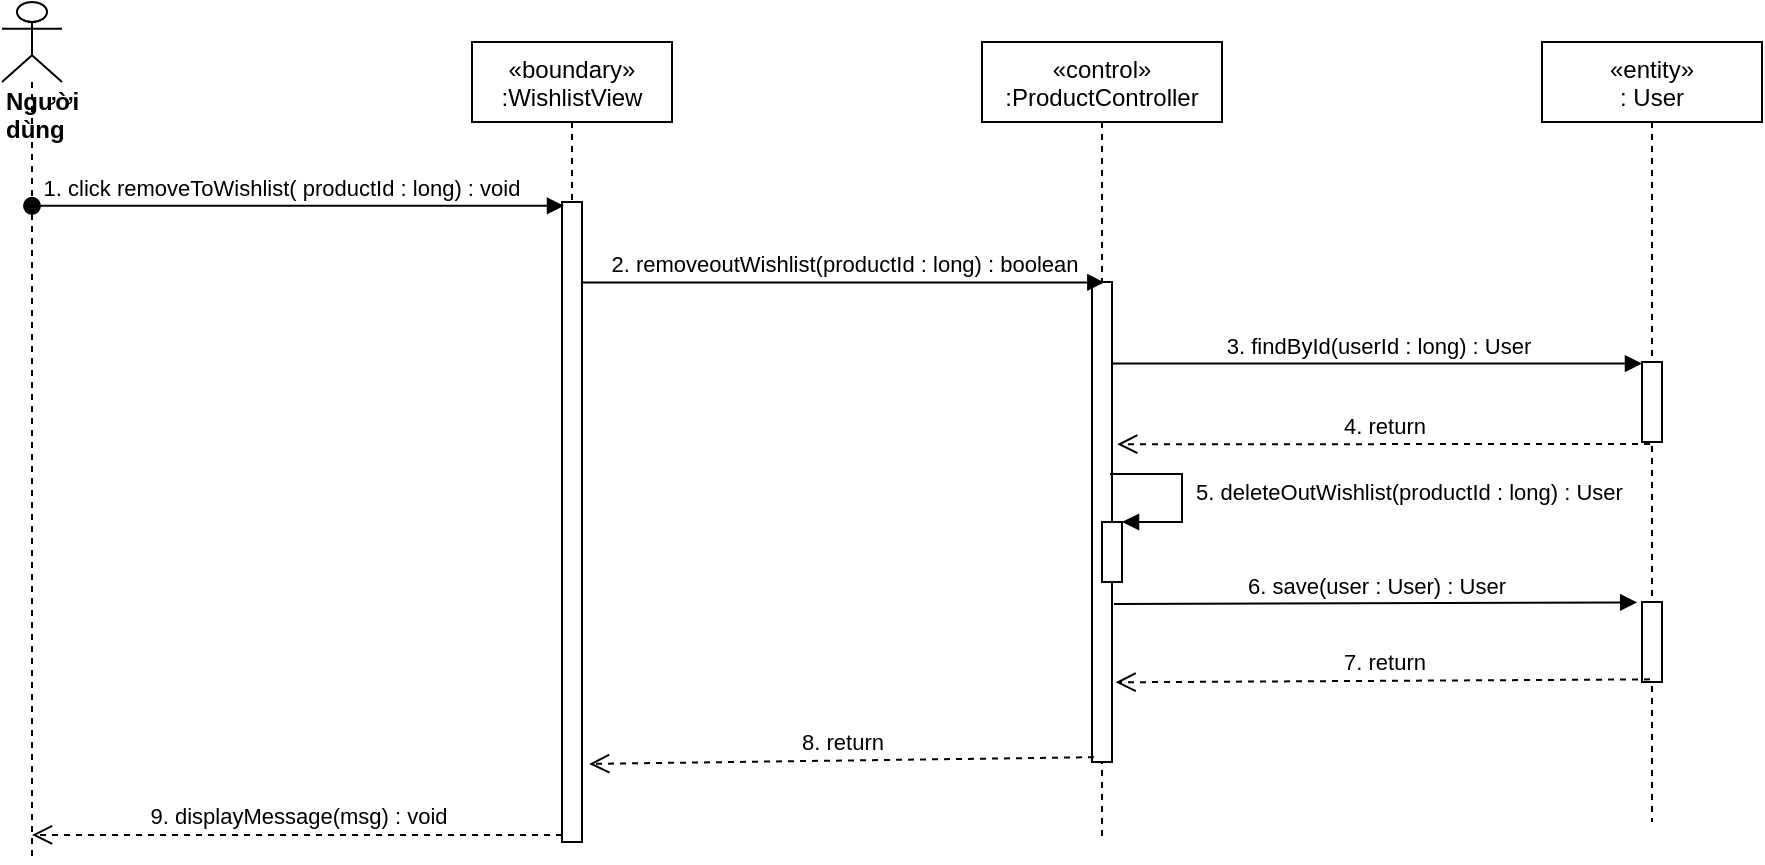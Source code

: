 <mxfile version="14.7.6" type="device"><diagram id="kgpKYQtTHZ0yAKxKKP6v" name="Page-1"><mxGraphModel dx="1038" dy="521" grid="1" gridSize="10" guides="1" tooltips="1" connect="1" arrows="1" fold="1" page="1" pageScale="1" pageWidth="850" pageHeight="1100" math="0" shadow="0"><root><mxCell id="0"/><mxCell id="1" parent="0"/><mxCell id="tIWchhPmsuNAivtg-AUk-1" value="«boundary»&#10;:WishlistView" style="shape=umlLifeline;perimeter=lifelinePerimeter;container=1;collapsible=0;recursiveResize=0;rounded=0;shadow=0;strokeWidth=1;" parent="1" vertex="1"><mxGeometry x="325" y="80" width="100" height="400" as="geometry"/></mxCell><mxCell id="tIWchhPmsuNAivtg-AUk-2" value="" style="points=[];perimeter=orthogonalPerimeter;rounded=0;shadow=0;strokeWidth=1;" parent="tIWchhPmsuNAivtg-AUk-1" vertex="1"><mxGeometry x="45" y="80" width="10" height="320" as="geometry"/></mxCell><mxCell id="tIWchhPmsuNAivtg-AUk-4" value="«control»&#10;:ProductController" style="shape=umlLifeline;perimeter=lifelinePerimeter;container=1;collapsible=0;recursiveResize=0;rounded=0;shadow=0;strokeWidth=1;" parent="1" vertex="1"><mxGeometry x="580" y="80" width="120" height="400" as="geometry"/></mxCell><mxCell id="tIWchhPmsuNAivtg-AUk-5" value="" style="points=[];perimeter=orthogonalPerimeter;rounded=0;shadow=0;strokeWidth=1;" parent="tIWchhPmsuNAivtg-AUk-4" vertex="1"><mxGeometry x="55" y="120" width="10" height="240" as="geometry"/></mxCell><mxCell id="tIWchhPmsuNAivtg-AUk-6" value="&lt;div&gt;&lt;b&gt;Người dùng&lt;/b&gt;&lt;/div&gt;" style="shape=umlLifeline;participant=umlActor;perimeter=lifelinePerimeter;whiteSpace=wrap;html=1;container=1;collapsible=0;recursiveResize=0;verticalAlign=top;spacingTop=36;outlineConnect=0;align=left;" parent="1" vertex="1"><mxGeometry x="90" y="60" width="30" height="430" as="geometry"/></mxCell><mxCell id="tIWchhPmsuNAivtg-AUk-7" value="1. click removeToWishlist( productId : long) : void" style="verticalAlign=bottom;startArrow=oval;endArrow=block;startSize=8;shadow=0;strokeWidth=1;entryX=0.1;entryY=0.006;entryDx=0;entryDy=0;entryPerimeter=0;" parent="1" source="tIWchhPmsuNAivtg-AUk-6" target="tIWchhPmsuNAivtg-AUk-2" edge="1"><mxGeometry x="-0.06" relative="1" as="geometry"><mxPoint x="100" y="170" as="sourcePoint"/><mxPoint as="offset"/></mxGeometry></mxCell><mxCell id="tIWchhPmsuNAivtg-AUk-10" value="2. removeoutWishlist(productId : long) : boolean" style="html=1;verticalAlign=bottom;endArrow=block;entryX=0.617;entryY=0.001;entryDx=0;entryDy=0;entryPerimeter=0;" parent="1" source="tIWchhPmsuNAivtg-AUk-2" target="tIWchhPmsuNAivtg-AUk-5" edge="1"><mxGeometry width="80" relative="1" as="geometry"><mxPoint x="320" y="248" as="sourcePoint"/><mxPoint x="500" y="210" as="targetPoint"/></mxGeometry></mxCell><mxCell id="tIWchhPmsuNAivtg-AUk-14" value="«entity»&#10;: User" style="shape=umlLifeline;perimeter=lifelinePerimeter;container=1;collapsible=0;recursiveResize=0;rounded=0;shadow=0;strokeWidth=1;" parent="1" vertex="1"><mxGeometry x="860" y="80" width="110" height="390" as="geometry"/></mxCell><mxCell id="tIWchhPmsuNAivtg-AUk-15" value="" style="points=[];perimeter=orthogonalPerimeter;rounded=0;shadow=0;strokeWidth=1;" parent="tIWchhPmsuNAivtg-AUk-14" vertex="1"><mxGeometry x="50" y="160" width="10" height="40" as="geometry"/></mxCell><mxCell id="cdOG3JwSZ4mCm6f0ERZ5-1" value="" style="html=1;points=[];perimeter=orthogonalPerimeter;" parent="tIWchhPmsuNAivtg-AUk-14" vertex="1"><mxGeometry x="50" y="280" width="10" height="40" as="geometry"/></mxCell><mxCell id="tIWchhPmsuNAivtg-AUk-16" value="3. findById(userId : long) : User" style="html=1;verticalAlign=bottom;endArrow=block;entryX=0;entryY=0.02;entryDx=0;entryDy=0;entryPerimeter=0;" parent="1" target="tIWchhPmsuNAivtg-AUk-15" edge="1" source="tIWchhPmsuNAivtg-AUk-5"><mxGeometry width="80" relative="1" as="geometry"><mxPoint x="646" y="221" as="sourcePoint"/><mxPoint x="840" y="260" as="targetPoint"/></mxGeometry></mxCell><mxCell id="tIWchhPmsuNAivtg-AUk-17" value="4. return" style="html=1;verticalAlign=bottom;endArrow=open;dashed=1;endSize=8;entryX=1.26;entryY=0.338;entryDx=0;entryDy=0;entryPerimeter=0;exitX=0.4;exitY=1.025;exitDx=0;exitDy=0;exitPerimeter=0;" parent="1" source="tIWchhPmsuNAivtg-AUk-15" target="tIWchhPmsuNAivtg-AUk-5" edge="1"><mxGeometry relative="1" as="geometry"><mxPoint x="1130" y="255" as="sourcePoint"/><mxPoint x="947" y="279" as="targetPoint"/></mxGeometry></mxCell><mxCell id="tIWchhPmsuNAivtg-AUk-18" value="6. save(user : User) : User" style="html=1;verticalAlign=bottom;endArrow=block;exitX=1.1;exitY=0.671;exitDx=0;exitDy=0;exitPerimeter=0;entryX=-0.24;entryY=0.005;entryDx=0;entryDy=0;entryPerimeter=0;" parent="1" target="cdOG3JwSZ4mCm6f0ERZ5-1" edge="1" source="tIWchhPmsuNAivtg-AUk-5"><mxGeometry width="80" relative="1" as="geometry"><mxPoint x="645" y="345" as="sourcePoint"/><mxPoint x="890" y="360" as="targetPoint"/></mxGeometry></mxCell><mxCell id="tIWchhPmsuNAivtg-AUk-19" value="" style="html=1;points=[];perimeter=orthogonalPerimeter;" parent="1" vertex="1"><mxGeometry x="640" y="320" width="10" height="30" as="geometry"/></mxCell><mxCell id="tIWchhPmsuNAivtg-AUk-20" value="&amp;nbsp;5. deleteOutWishlist(productId : long) : User" style="edgeStyle=orthogonalEdgeStyle;html=1;align=left;spacingLeft=2;endArrow=block;rounded=0;entryX=1;entryY=0;exitX=0.9;exitY=0.4;exitDx=0;exitDy=0;exitPerimeter=0;" parent="1" source="tIWchhPmsuNAivtg-AUk-5" target="tIWchhPmsuNAivtg-AUk-19" edge="1"><mxGeometry relative="1" as="geometry"><mxPoint x="650" y="281" as="sourcePoint"/><Array as="points"><mxPoint x="680" y="296"/><mxPoint x="680" y="320"/></Array></mxGeometry></mxCell><mxCell id="tIWchhPmsuNAivtg-AUk-21" value="7. return" style="html=1;verticalAlign=bottom;endArrow=open;dashed=1;endSize=8;exitX=0.4;exitY=0.967;exitDx=0;exitDy=0;exitPerimeter=0;entryX=1.18;entryY=0.834;entryDx=0;entryDy=0;entryPerimeter=0;" parent="1" source="cdOG3JwSZ4mCm6f0ERZ5-1" target="tIWchhPmsuNAivtg-AUk-5" edge="1"><mxGeometry relative="1" as="geometry"><mxPoint x="1120" y="369" as="sourcePoint"/><mxPoint x="660" y="369" as="targetPoint"/></mxGeometry></mxCell><mxCell id="tyd3f3vzIIPUQ48LD5m3-1" value="8. return" style="html=1;verticalAlign=bottom;endArrow=open;dashed=1;endSize=8;exitX=0.1;exitY=0.99;exitDx=0;exitDy=0;exitPerimeter=0;entryX=1.36;entryY=0.878;entryDx=0;entryDy=0;entryPerimeter=0;" parent="1" source="tIWchhPmsuNAivtg-AUk-5" target="tIWchhPmsuNAivtg-AUk-2" edge="1"><mxGeometry relative="1" as="geometry"><mxPoint x="600" y="320" as="sourcePoint"/><mxPoint x="520" y="320" as="targetPoint"/></mxGeometry></mxCell><mxCell id="tyd3f3vzIIPUQ48LD5m3-2" value="&lt;span style=&quot;color: rgb(0 , 0 , 0) ; font-family: &amp;#34;helvetica&amp;#34; ; font-size: 11px ; font-style: normal ; font-weight: 400 ; letter-spacing: normal ; text-align: center ; text-indent: 0px ; text-transform: none ; word-spacing: 0px ; background-color: rgb(255 , 255 , 255) ; display: inline ; float: none&quot;&gt;9. displayMessage(msg) : void&lt;/span&gt;" style="html=1;verticalAlign=bottom;endArrow=open;dashed=1;endSize=8;exitX=0;exitY=0.989;exitDx=0;exitDy=0;exitPerimeter=0;" parent="1" source="tIWchhPmsuNAivtg-AUk-2" target="tIWchhPmsuNAivtg-AUk-6" edge="1"><mxGeometry relative="1" as="geometry"><mxPoint x="600" y="320" as="sourcePoint"/><mxPoint x="520" y="320" as="targetPoint"/></mxGeometry></mxCell></root></mxGraphModel></diagram></mxfile>